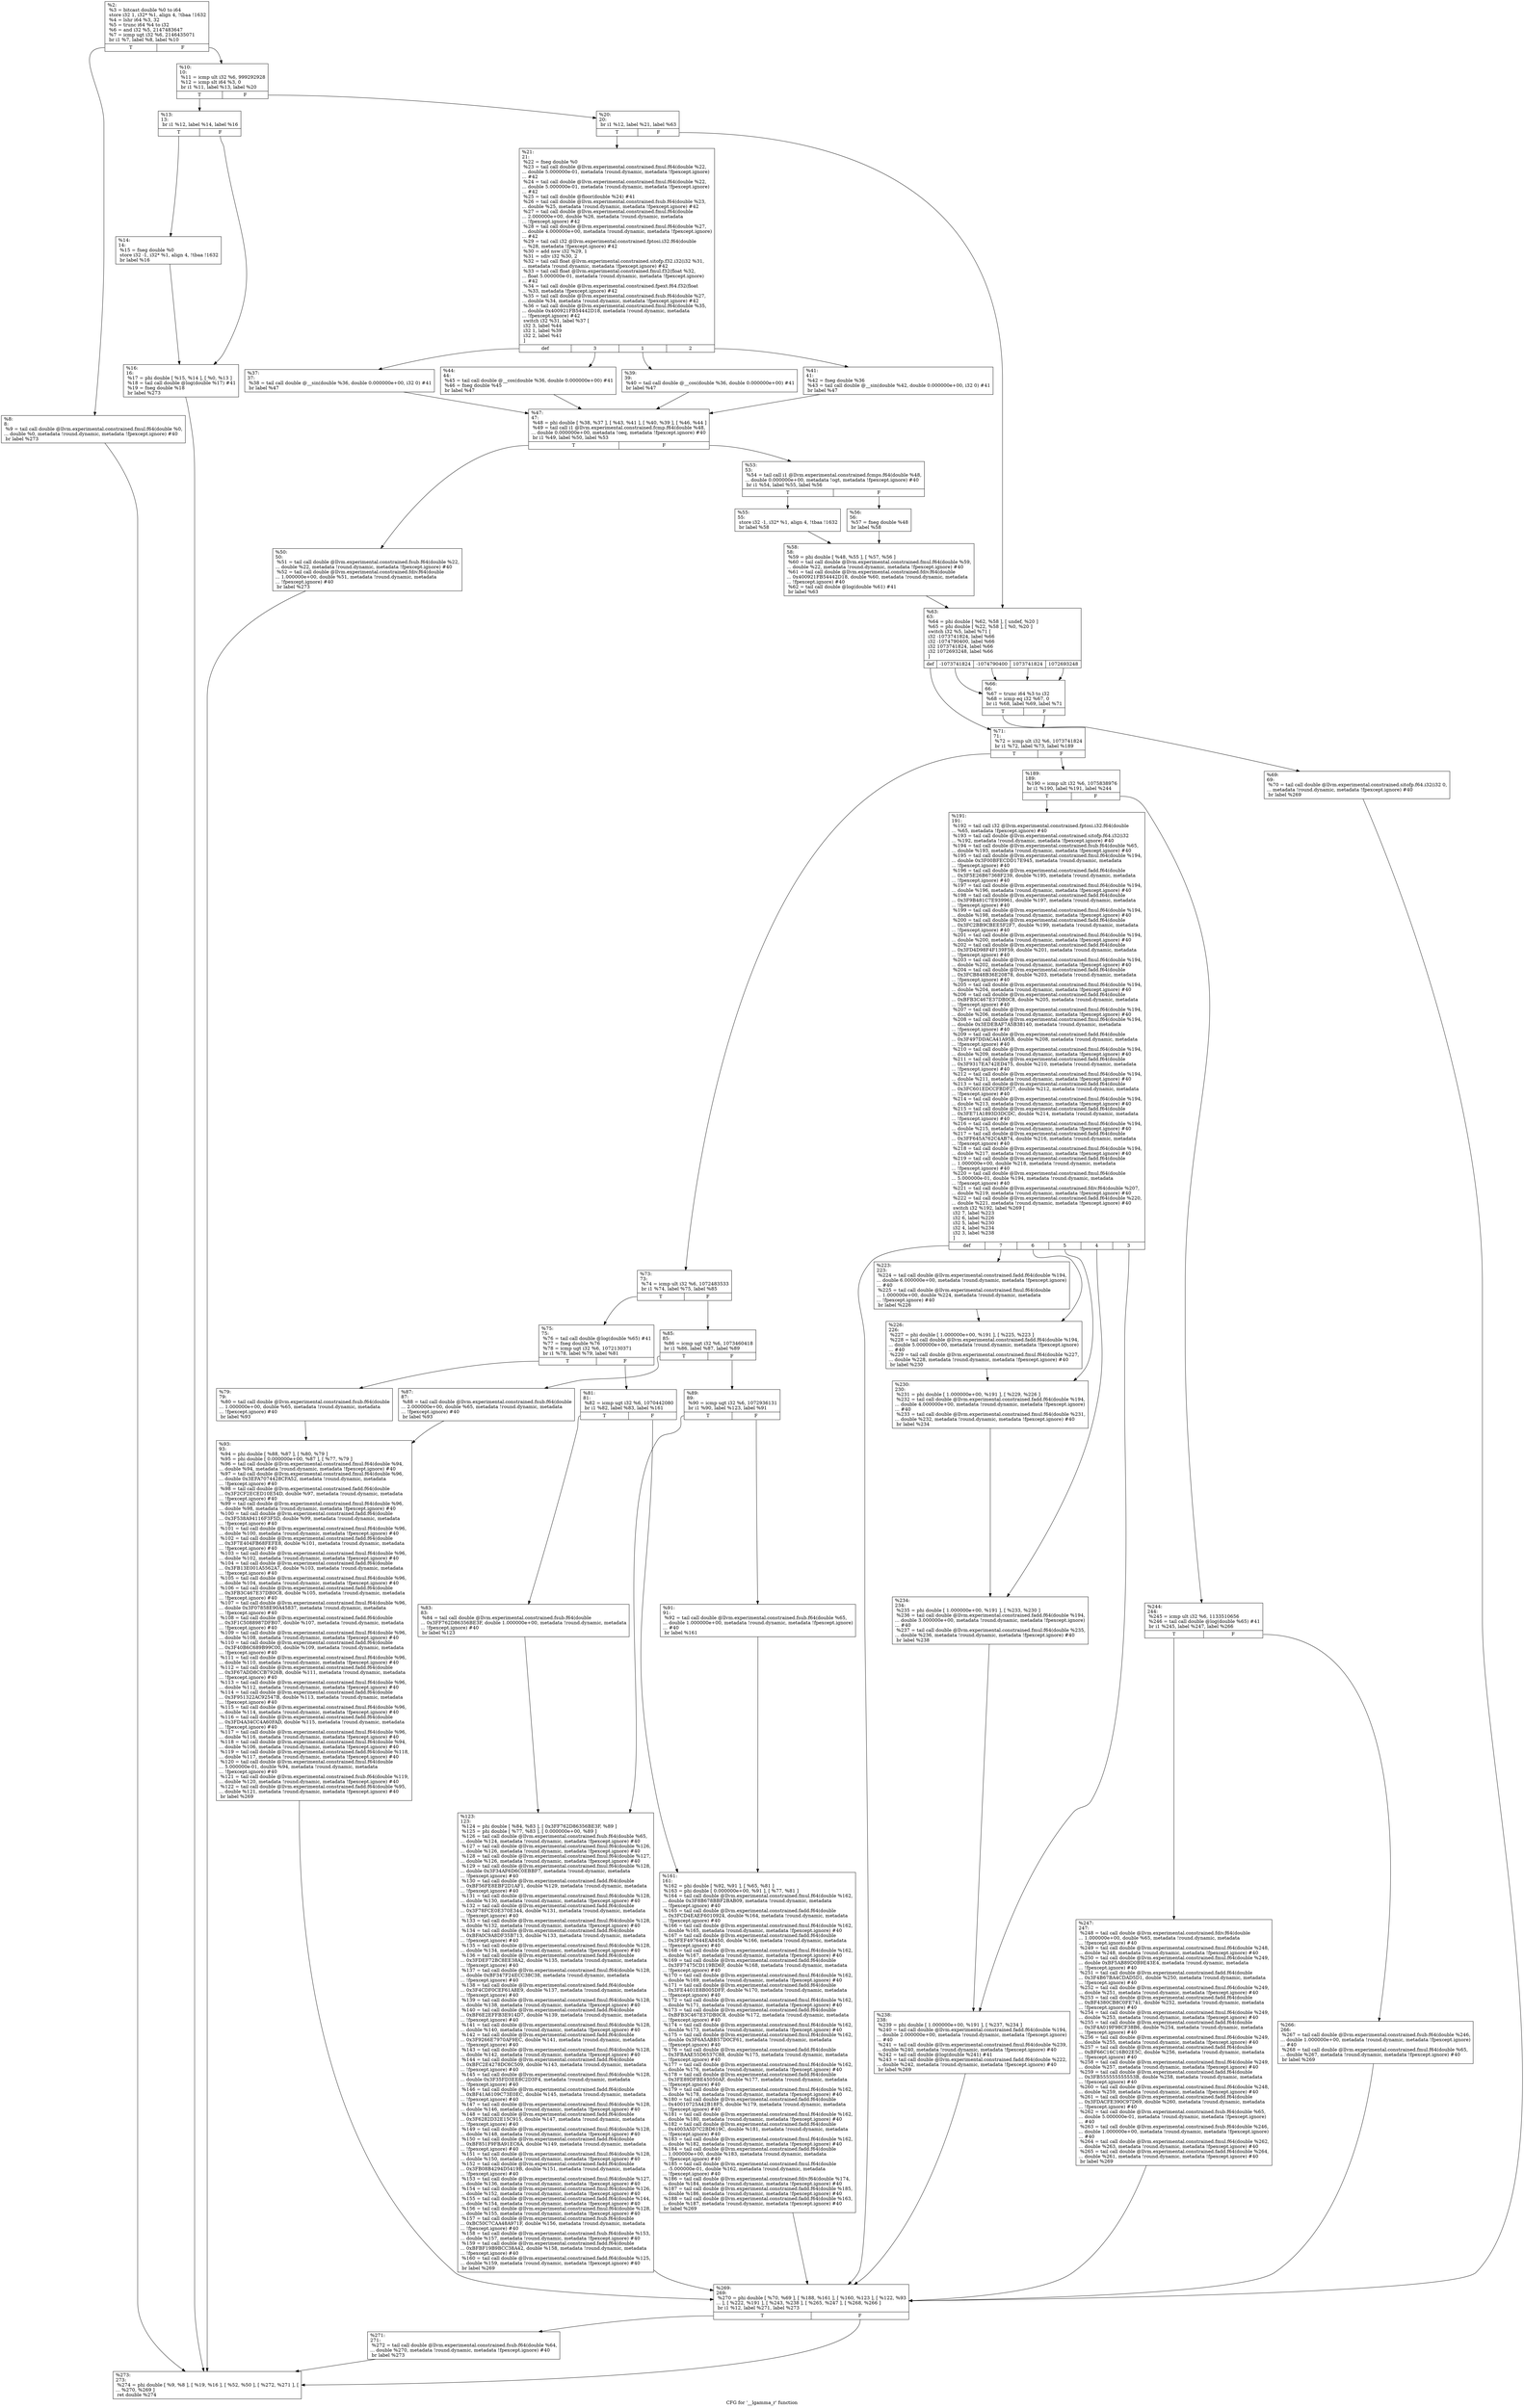 digraph "CFG for '__lgamma_r' function" {
	label="CFG for '__lgamma_r' function";

	Node0x1dcf0c0 [shape=record,label="{%2:\l  %3 = bitcast double %0 to i64\l  store i32 1, i32* %1, align 4, !tbaa !1632\l  %4 = lshr i64 %3, 32\l  %5 = trunc i64 %4 to i32\l  %6 = and i32 %5, 2147483647\l  %7 = icmp ugt i32 %6, 2146435071\l  br i1 %7, label %8, label %10\l|{<s0>T|<s1>F}}"];
	Node0x1dcf0c0:s0 -> Node0x1dcf110;
	Node0x1dcf0c0:s1 -> Node0x1dcf680;
	Node0x1dcf110 [shape=record,label="{%8:\l8:                                                \l  %9 = tail call double @llvm.experimental.constrained.fmul.f64(double %0,\l... double %0, metadata !round.dynamic, metadata !fpexcept.ignore) #40\l  br label %273\l}"];
	Node0x1dcf110 -> Node0x1dd0440;
	Node0x1dcf680 [shape=record,label="{%10:\l10:                                               \l  %11 = icmp ult i32 %6, 999292928\l  %12 = icmp slt i64 %3, 0\l  br i1 %11, label %13, label %20\l|{<s0>T|<s1>F}}"];
	Node0x1dcf680:s0 -> Node0x1dcf6d0;
	Node0x1dcf680:s1 -> Node0x1dcf7c0;
	Node0x1dcf6d0 [shape=record,label="{%13:\l13:                                               \l  br i1 %12, label %14, label %16\l|{<s0>T|<s1>F}}"];
	Node0x1dcf6d0:s0 -> Node0x1dcf720;
	Node0x1dcf6d0:s1 -> Node0x1dcf770;
	Node0x1dcf720 [shape=record,label="{%14:\l14:                                               \l  %15 = fneg double %0\l  store i32 -1, i32* %1, align 4, !tbaa !1632\l  br label %16\l}"];
	Node0x1dcf720 -> Node0x1dcf770;
	Node0x1dcf770 [shape=record,label="{%16:\l16:                                               \l  %17 = phi double [ %15, %14 ], [ %0, %13 ]\l  %18 = tail call double @log(double %17) #41\l  %19 = fneg double %18\l  br label %273\l}"];
	Node0x1dcf770 -> Node0x1dd0440;
	Node0x1dcf7c0 [shape=record,label="{%20:\l20:                                               \l  br i1 %12, label %21, label %63\l|{<s0>T|<s1>F}}"];
	Node0x1dcf7c0:s0 -> Node0x1dcf810;
	Node0x1dcf7c0:s1 -> Node0x1dcfb80;
	Node0x1dcf810 [shape=record,label="{%21:\l21:                                               \l  %22 = fneg double %0\l  %23 = tail call double @llvm.experimental.constrained.fmul.f64(double %22,\l... double 5.000000e-01, metadata !round.dynamic, metadata !fpexcept.ignore)\l... #42\l  %24 = tail call double @llvm.experimental.constrained.fmul.f64(double %22,\l... double 5.000000e-01, metadata !round.dynamic, metadata !fpexcept.ignore)\l... #42\l  %25 = tail call double @floor(double %24) #41\l  %26 = tail call double @llvm.experimental.constrained.fsub.f64(double %23,\l... double %25, metadata !round.dynamic, metadata !fpexcept.ignore) #42\l  %27 = tail call double @llvm.experimental.constrained.fmul.f64(double\l... 2.000000e+00, double %26, metadata !round.dynamic, metadata\l... !fpexcept.ignore) #42\l  %28 = tail call double @llvm.experimental.constrained.fmul.f64(double %27,\l... double 4.000000e+00, metadata !round.dynamic, metadata !fpexcept.ignore)\l... #42\l  %29 = tail call i32 @llvm.experimental.constrained.fptosi.i32.f64(double\l... %28, metadata !fpexcept.ignore) #42\l  %30 = add nsw i32 %29, 1\l  %31 = sdiv i32 %30, 2\l  %32 = tail call float @llvm.experimental.constrained.sitofp.f32.i32(i32 %31,\l... metadata !round.dynamic, metadata !fpexcept.ignore) #42\l  %33 = tail call float @llvm.experimental.constrained.fmul.f32(float %32,\l... float 5.000000e-01, metadata !round.dynamic, metadata !fpexcept.ignore)\l... #42\l  %34 = tail call double @llvm.experimental.constrained.fpext.f64.f32(float\l... %33, metadata !fpexcept.ignore) #42\l  %35 = tail call double @llvm.experimental.constrained.fsub.f64(double %27,\l... double %34, metadata !round.dynamic, metadata !fpexcept.ignore) #42\l  %36 = tail call double @llvm.experimental.constrained.fmul.f64(double %35,\l... double 0x400921FB54442D18, metadata !round.dynamic, metadata\l... !fpexcept.ignore) #42\l  switch i32 %31, label %37 [\l    i32 3, label %44\l    i32 1, label %39\l    i32 2, label %41\l  ]\l|{<s0>def|<s1>3|<s2>1|<s3>2}}"];
	Node0x1dcf810:s0 -> Node0x1dcf860;
	Node0x1dcf810:s1 -> Node0x1dcf950;
	Node0x1dcf810:s2 -> Node0x1dcf8b0;
	Node0x1dcf810:s3 -> Node0x1dcf900;
	Node0x1dcf860 [shape=record,label="{%37:\l37:                                               \l  %38 = tail call double @__sin(double %36, double 0.000000e+00, i32 0) #41\l  br label %47\l}"];
	Node0x1dcf860 -> Node0x1dcf9a0;
	Node0x1dcf8b0 [shape=record,label="{%39:\l39:                                               \l  %40 = tail call double @__cos(double %36, double 0.000000e+00) #41\l  br label %47\l}"];
	Node0x1dcf8b0 -> Node0x1dcf9a0;
	Node0x1dcf900 [shape=record,label="{%41:\l41:                                               \l  %42 = fneg double %36\l  %43 = tail call double @__sin(double %42, double 0.000000e+00, i32 0) #41\l  br label %47\l}"];
	Node0x1dcf900 -> Node0x1dcf9a0;
	Node0x1dcf950 [shape=record,label="{%44:\l44:                                               \l  %45 = tail call double @__cos(double %36, double 0.000000e+00) #41\l  %46 = fneg double %45\l  br label %47\l}"];
	Node0x1dcf950 -> Node0x1dcf9a0;
	Node0x1dcf9a0 [shape=record,label="{%47:\l47:                                               \l  %48 = phi double [ %38, %37 ], [ %43, %41 ], [ %40, %39 ], [ %46, %44 ]\l  %49 = tail call i1 @llvm.experimental.constrained.fcmp.f64(double %48,\l... double 0.000000e+00, metadata !oeq, metadata !fpexcept.ignore) #40\l  br i1 %49, label %50, label %53\l|{<s0>T|<s1>F}}"];
	Node0x1dcf9a0:s0 -> Node0x1dcf9f0;
	Node0x1dcf9a0:s1 -> Node0x1dcfa40;
	Node0x1dcf9f0 [shape=record,label="{%50:\l50:                                               \l  %51 = tail call double @llvm.experimental.constrained.fsub.f64(double %22,\l... double %22, metadata !round.dynamic, metadata !fpexcept.ignore) #40\l  %52 = tail call double @llvm.experimental.constrained.fdiv.f64(double\l... 1.000000e+00, double %51, metadata !round.dynamic, metadata\l... !fpexcept.ignore) #40\l  br label %273\l}"];
	Node0x1dcf9f0 -> Node0x1dd0440;
	Node0x1dcfa40 [shape=record,label="{%53:\l53:                                               \l  %54 = tail call i1 @llvm.experimental.constrained.fcmps.f64(double %48,\l... double 0.000000e+00, metadata !ogt, metadata !fpexcept.ignore) #40\l  br i1 %54, label %55, label %56\l|{<s0>T|<s1>F}}"];
	Node0x1dcfa40:s0 -> Node0x1dcfa90;
	Node0x1dcfa40:s1 -> Node0x1dcfae0;
	Node0x1dcfa90 [shape=record,label="{%55:\l55:                                               \l  store i32 -1, i32* %1, align 4, !tbaa !1632\l  br label %58\l}"];
	Node0x1dcfa90 -> Node0x1dcfb30;
	Node0x1dcfae0 [shape=record,label="{%56:\l56:                                               \l  %57 = fneg double %48\l  br label %58\l}"];
	Node0x1dcfae0 -> Node0x1dcfb30;
	Node0x1dcfb30 [shape=record,label="{%58:\l58:                                               \l  %59 = phi double [ %48, %55 ], [ %57, %56 ]\l  %60 = tail call double @llvm.experimental.constrained.fmul.f64(double %59,\l... double %22, metadata !round.dynamic, metadata !fpexcept.ignore) #40\l  %61 = tail call double @llvm.experimental.constrained.fdiv.f64(double\l... 0x400921FB54442D18, double %60, metadata !round.dynamic, metadata\l... !fpexcept.ignore) #40\l  %62 = tail call double @log(double %61) #41\l  br label %63\l}"];
	Node0x1dcfb30 -> Node0x1dcfb80;
	Node0x1dcfb80 [shape=record,label="{%63:\l63:                                               \l  %64 = phi double [ %62, %58 ], [ undef, %20 ]\l  %65 = phi double [ %22, %58 ], [ %0, %20 ]\l  switch i32 %5, label %71 [\l    i32 -1073741824, label %66\l    i32 -1074790400, label %66\l    i32 1073741824, label %66\l    i32 1072693248, label %66\l  ]\l|{<s0>def|<s1>-1073741824|<s2>-1074790400|<s3>1073741824|<s4>1072693248}}"];
	Node0x1dcfb80:s0 -> Node0x1dcfc70;
	Node0x1dcfb80:s1 -> Node0x1dcfbd0;
	Node0x1dcfb80:s2 -> Node0x1dcfbd0;
	Node0x1dcfb80:s3 -> Node0x1dcfbd0;
	Node0x1dcfb80:s4 -> Node0x1dcfbd0;
	Node0x1dcfbd0 [shape=record,label="{%66:\l66:                                               \l  %67 = trunc i64 %3 to i32\l  %68 = icmp eq i32 %67, 0\l  br i1 %68, label %69, label %71\l|{<s0>T|<s1>F}}"];
	Node0x1dcfbd0:s0 -> Node0x1dcfc20;
	Node0x1dcfbd0:s1 -> Node0x1dcfc70;
	Node0x1dcfc20 [shape=record,label="{%69:\l69:                                               \l  %70 = tail call double @llvm.experimental.constrained.sitofp.f64.i32(i32 0,\l... metadata !round.dynamic, metadata !fpexcept.ignore) #40\l  br label %269\l}"];
	Node0x1dcfc20 -> Node0x1dd03a0;
	Node0x1dcfc70 [shape=record,label="{%71:\l71:                                               \l  %72 = icmp ult i32 %6, 1073741824\l  br i1 %72, label %73, label %189\l|{<s0>T|<s1>F}}"];
	Node0x1dcfc70:s0 -> Node0x1dcfcc0;
	Node0x1dcfc70:s1 -> Node0x1dd0080;
	Node0x1dcfcc0 [shape=record,label="{%73:\l73:                                               \l  %74 = icmp ult i32 %6, 1072483533\l  br i1 %74, label %75, label %85\l|{<s0>T|<s1>F}}"];
	Node0x1dcfcc0:s0 -> Node0x1dcfd10;
	Node0x1dcfcc0:s1 -> Node0x1dcfe50;
	Node0x1dcfd10 [shape=record,label="{%75:\l75:                                               \l  %76 = tail call double @log(double %65) #41\l  %77 = fneg double %76\l  %78 = icmp ugt i32 %6, 1072130371\l  br i1 %78, label %79, label %81\l|{<s0>T|<s1>F}}"];
	Node0x1dcfd10:s0 -> Node0x1dcfd60;
	Node0x1dcfd10:s1 -> Node0x1dcfdb0;
	Node0x1dcfd60 [shape=record,label="{%79:\l79:                                               \l  %80 = tail call double @llvm.experimental.constrained.fsub.f64(double\l... 1.000000e+00, double %65, metadata !round.dynamic, metadata\l... !fpexcept.ignore) #40\l  br label %93\l}"];
	Node0x1dcfd60 -> Node0x1dcff90;
	Node0x1dcfdb0 [shape=record,label="{%81:\l81:                                               \l  %82 = icmp ugt i32 %6, 1070442080\l  br i1 %82, label %83, label %161\l|{<s0>T|<s1>F}}"];
	Node0x1dcfdb0:s0 -> Node0x1dcfe00;
	Node0x1dcfdb0:s1 -> Node0x1dd0030;
	Node0x1dcfe00 [shape=record,label="{%83:\l83:                                               \l  %84 = tail call double @llvm.experimental.constrained.fsub.f64(double\l... 0x3FF762D86356BE3F, double 1.000000e+00, metadata !round.dynamic, metadata\l... !fpexcept.ignore) #40\l  br label %123\l}"];
	Node0x1dcfe00 -> Node0x1dcffe0;
	Node0x1dcfe50 [shape=record,label="{%85:\l85:                                               \l  %86 = icmp ugt i32 %6, 1073460418\l  br i1 %86, label %87, label %89\l|{<s0>T|<s1>F}}"];
	Node0x1dcfe50:s0 -> Node0x1dcfea0;
	Node0x1dcfe50:s1 -> Node0x1dcfef0;
	Node0x1dcfea0 [shape=record,label="{%87:\l87:                                               \l  %88 = tail call double @llvm.experimental.constrained.fsub.f64(double\l... 2.000000e+00, double %65, metadata !round.dynamic, metadata\l... !fpexcept.ignore) #40\l  br label %93\l}"];
	Node0x1dcfea0 -> Node0x1dcff90;
	Node0x1dcfef0 [shape=record,label="{%89:\l89:                                               \l  %90 = icmp ugt i32 %6, 1072936131\l  br i1 %90, label %123, label %91\l|{<s0>T|<s1>F}}"];
	Node0x1dcfef0:s0 -> Node0x1dcffe0;
	Node0x1dcfef0:s1 -> Node0x1dcff40;
	Node0x1dcff40 [shape=record,label="{%91:\l91:                                               \l  %92 = tail call double @llvm.experimental.constrained.fsub.f64(double %65,\l... double 1.000000e+00, metadata !round.dynamic, metadata !fpexcept.ignore)\l... #40\l  br label %161\l}"];
	Node0x1dcff40 -> Node0x1dd0030;
	Node0x1dcff90 [shape=record,label="{%93:\l93:                                               \l  %94 = phi double [ %88, %87 ], [ %80, %79 ]\l  %95 = phi double [ 0.000000e+00, %87 ], [ %77, %79 ]\l  %96 = tail call double @llvm.experimental.constrained.fmul.f64(double %94,\l... double %94, metadata !round.dynamic, metadata !fpexcept.ignore) #40\l  %97 = tail call double @llvm.experimental.constrained.fmul.f64(double %96,\l... double 0x3EFA7074428CFA52, metadata !round.dynamic, metadata\l... !fpexcept.ignore) #40\l  %98 = tail call double @llvm.experimental.constrained.fadd.f64(double\l... 0x3F2CF2ECED10E54D, double %97, metadata !round.dynamic, metadata\l... !fpexcept.ignore) #40\l  %99 = tail call double @llvm.experimental.constrained.fmul.f64(double %96,\l... double %98, metadata !round.dynamic, metadata !fpexcept.ignore) #40\l  %100 = tail call double @llvm.experimental.constrained.fadd.f64(double\l... 0x3F538A94116F3F5D, double %99, metadata !round.dynamic, metadata\l... !fpexcept.ignore) #40\l  %101 = tail call double @llvm.experimental.constrained.fmul.f64(double %96,\l... double %100, metadata !round.dynamic, metadata !fpexcept.ignore) #40\l  %102 = tail call double @llvm.experimental.constrained.fadd.f64(double\l... 0x3F7E404FB68FEFE8, double %101, metadata !round.dynamic, metadata\l... !fpexcept.ignore) #40\l  %103 = tail call double @llvm.experimental.constrained.fmul.f64(double %96,\l... double %102, metadata !round.dynamic, metadata !fpexcept.ignore) #40\l  %104 = tail call double @llvm.experimental.constrained.fadd.f64(double\l... 0x3FB13E001A5562A7, double %103, metadata !round.dynamic, metadata\l... !fpexcept.ignore) #40\l  %105 = tail call double @llvm.experimental.constrained.fmul.f64(double %96,\l... double %104, metadata !round.dynamic, metadata !fpexcept.ignore) #40\l  %106 = tail call double @llvm.experimental.constrained.fadd.f64(double\l... 0x3FB3C467E37DB0C8, double %105, metadata !round.dynamic, metadata\l... !fpexcept.ignore) #40\l  %107 = tail call double @llvm.experimental.constrained.fmul.f64(double %96,\l... double 0x3F07858E90A45837, metadata !round.dynamic, metadata\l... !fpexcept.ignore) #40\l  %108 = tail call double @llvm.experimental.constrained.fadd.f64(double\l... 0x3F1C5088987DFB07, double %107, metadata !round.dynamic, metadata\l... !fpexcept.ignore) #40\l  %109 = tail call double @llvm.experimental.constrained.fmul.f64(double %96,\l... double %108, metadata !round.dynamic, metadata !fpexcept.ignore) #40\l  %110 = tail call double @llvm.experimental.constrained.fadd.f64(double\l... 0x3F40B6C689B99C00, double %109, metadata !round.dynamic, metadata\l... !fpexcept.ignore) #40\l  %111 = tail call double @llvm.experimental.constrained.fmul.f64(double %96,\l... double %110, metadata !round.dynamic, metadata !fpexcept.ignore) #40\l  %112 = tail call double @llvm.experimental.constrained.fadd.f64(double\l... 0x3F67ADD8CCB7926B, double %111, metadata !round.dynamic, metadata\l... !fpexcept.ignore) #40\l  %113 = tail call double @llvm.experimental.constrained.fmul.f64(double %96,\l... double %112, metadata !round.dynamic, metadata !fpexcept.ignore) #40\l  %114 = tail call double @llvm.experimental.constrained.fadd.f64(double\l... 0x3F951322AC92547B, double %113, metadata !round.dynamic, metadata\l... !fpexcept.ignore) #40\l  %115 = tail call double @llvm.experimental.constrained.fmul.f64(double %96,\l... double %114, metadata !round.dynamic, metadata !fpexcept.ignore) #40\l  %116 = tail call double @llvm.experimental.constrained.fadd.f64(double\l... 0x3FD4A34CC4A60FAD, double %115, metadata !round.dynamic, metadata\l... !fpexcept.ignore) #40\l  %117 = tail call double @llvm.experimental.constrained.fmul.f64(double %96,\l... double %116, metadata !round.dynamic, metadata !fpexcept.ignore) #40\l  %118 = tail call double @llvm.experimental.constrained.fmul.f64(double %94,\l... double %106, metadata !round.dynamic, metadata !fpexcept.ignore) #40\l  %119 = tail call double @llvm.experimental.constrained.fadd.f64(double %118,\l... double %117, metadata !round.dynamic, metadata !fpexcept.ignore) #40\l  %120 = tail call double @llvm.experimental.constrained.fmul.f64(double\l... 5.000000e-01, double %94, metadata !round.dynamic, metadata\l... !fpexcept.ignore) #40\l  %121 = tail call double @llvm.experimental.constrained.fsub.f64(double %119,\l... double %120, metadata !round.dynamic, metadata !fpexcept.ignore) #40\l  %122 = tail call double @llvm.experimental.constrained.fadd.f64(double %95,\l... double %121, metadata !round.dynamic, metadata !fpexcept.ignore) #40\l  br label %269\l}"];
	Node0x1dcff90 -> Node0x1dd03a0;
	Node0x1dcffe0 [shape=record,label="{%123:\l123:                                              \l  %124 = phi double [ %84, %83 ], [ 0x3FF762D86356BE3F, %89 ]\l  %125 = phi double [ %77, %83 ], [ 0.000000e+00, %89 ]\l  %126 = tail call double @llvm.experimental.constrained.fsub.f64(double %65,\l... double %124, metadata !round.dynamic, metadata !fpexcept.ignore) #40\l  %127 = tail call double @llvm.experimental.constrained.fmul.f64(double %126,\l... double %126, metadata !round.dynamic, metadata !fpexcept.ignore) #40\l  %128 = tail call double @llvm.experimental.constrained.fmul.f64(double %127,\l... double %126, metadata !round.dynamic, metadata !fpexcept.ignore) #40\l  %129 = tail call double @llvm.experimental.constrained.fmul.f64(double %128,\l... double 0x3F34AF6D6C0EBBF7, metadata !round.dynamic, metadata\l... !fpexcept.ignore) #40\l  %130 = tail call double @llvm.experimental.constrained.fadd.f64(double\l... 0xBF56FE8EBF2D1AF1, double %129, metadata !round.dynamic, metadata\l... !fpexcept.ignore) #40\l  %131 = tail call double @llvm.experimental.constrained.fmul.f64(double %128,\l... double %130, metadata !round.dynamic, metadata !fpexcept.ignore) #40\l  %132 = tail call double @llvm.experimental.constrained.fadd.f64(double\l... 0x3F78FCE0E370E344, double %131, metadata !round.dynamic, metadata\l... !fpexcept.ignore) #40\l  %133 = tail call double @llvm.experimental.constrained.fmul.f64(double %128,\l... double %132, metadata !round.dynamic, metadata !fpexcept.ignore) #40\l  %134 = tail call double @llvm.experimental.constrained.fadd.f64(double\l... 0xBFA0C9A8DF35B713, double %133, metadata !round.dynamic, metadata\l... !fpexcept.ignore) #40\l  %135 = tail call double @llvm.experimental.constrained.fmul.f64(double %128,\l... double %134, metadata !round.dynamic, metadata !fpexcept.ignore) #40\l  %136 = tail call double @llvm.experimental.constrained.fadd.f64(double\l... 0x3FDEF72BC8EE38A2, double %135, metadata !round.dynamic, metadata\l... !fpexcept.ignore) #40\l  %137 = tail call double @llvm.experimental.constrained.fmul.f64(double %128,\l... double 0xBF347F24ECC38C38, metadata !round.dynamic, metadata\l... !fpexcept.ignore) #40\l  %138 = tail call double @llvm.experimental.constrained.fadd.f64(double\l... 0x3F4CDF0CEF61A8E9, double %137, metadata !round.dynamic, metadata\l... !fpexcept.ignore) #40\l  %139 = tail call double @llvm.experimental.constrained.fmul.f64(double %128,\l... double %138, metadata !round.dynamic, metadata !fpexcept.ignore) #40\l  %140 = tail call double @llvm.experimental.constrained.fadd.f64(double\l... 0xBF6E2EFFB3E914D7, double %139, metadata !round.dynamic, metadata\l... !fpexcept.ignore) #40\l  %141 = tail call double @llvm.experimental.constrained.fmul.f64(double %128,\l... double %140, metadata !round.dynamic, metadata !fpexcept.ignore) #40\l  %142 = tail call double @llvm.experimental.constrained.fadd.f64(double\l... 0x3F9266E7970AF9EC, double %141, metadata !round.dynamic, metadata\l... !fpexcept.ignore) #40\l  %143 = tail call double @llvm.experimental.constrained.fmul.f64(double %128,\l... double %142, metadata !round.dynamic, metadata !fpexcept.ignore) #40\l  %144 = tail call double @llvm.experimental.constrained.fadd.f64(double\l... 0xBFC2E4278DC6C509, double %143, metadata !round.dynamic, metadata\l... !fpexcept.ignore) #40\l  %145 = tail call double @llvm.experimental.constrained.fmul.f64(double %128,\l... double 0x3F35FD3EE8C2D3F4, metadata !round.dynamic, metadata\l... !fpexcept.ignore) #40\l  %146 = tail call double @llvm.experimental.constrained.fadd.f64(double\l... 0xBF41A6109C73E0EC, double %145, metadata !round.dynamic, metadata\l... !fpexcept.ignore) #40\l  %147 = tail call double @llvm.experimental.constrained.fmul.f64(double %128,\l... double %146, metadata !round.dynamic, metadata !fpexcept.ignore) #40\l  %148 = tail call double @llvm.experimental.constrained.fadd.f64(double\l... 0x3F6282D32E15C915, double %147, metadata !round.dynamic, metadata\l... !fpexcept.ignore) #40\l  %149 = tail call double @llvm.experimental.constrained.fmul.f64(double %128,\l... double %148, metadata !round.dynamic, metadata !fpexcept.ignore) #40\l  %150 = tail call double @llvm.experimental.constrained.fadd.f64(double\l... 0xBF851F9FBA91EC6A, double %149, metadata !round.dynamic, metadata\l... !fpexcept.ignore) #40\l  %151 = tail call double @llvm.experimental.constrained.fmul.f64(double %128,\l... double %150, metadata !round.dynamic, metadata !fpexcept.ignore) #40\l  %152 = tail call double @llvm.experimental.constrained.fadd.f64(double\l... 0x3FB08B4294D5419B, double %151, metadata !round.dynamic, metadata\l... !fpexcept.ignore) #40\l  %153 = tail call double @llvm.experimental.constrained.fmul.f64(double %127,\l... double %136, metadata !round.dynamic, metadata !fpexcept.ignore) #40\l  %154 = tail call double @llvm.experimental.constrained.fmul.f64(double %126,\l... double %152, metadata !round.dynamic, metadata !fpexcept.ignore) #40\l  %155 = tail call double @llvm.experimental.constrained.fadd.f64(double %144,\l... double %154, metadata !round.dynamic, metadata !fpexcept.ignore) #40\l  %156 = tail call double @llvm.experimental.constrained.fmul.f64(double %128,\l... double %155, metadata !round.dynamic, metadata !fpexcept.ignore) #40\l  %157 = tail call double @llvm.experimental.constrained.fsub.f64(double\l... 0xBC50C7CAA48A971F, double %156, metadata !round.dynamic, metadata\l... !fpexcept.ignore) #40\l  %158 = tail call double @llvm.experimental.constrained.fsub.f64(double %153,\l... double %157, metadata !round.dynamic, metadata !fpexcept.ignore) #40\l  %159 = tail call double @llvm.experimental.constrained.fadd.f64(double\l... 0xBFBF19B9BCC38A42, double %158, metadata !round.dynamic, metadata\l... !fpexcept.ignore) #40\l  %160 = tail call double @llvm.experimental.constrained.fadd.f64(double %125,\l... double %159, metadata !round.dynamic, metadata !fpexcept.ignore) #40\l  br label %269\l}"];
	Node0x1dcffe0 -> Node0x1dd03a0;
	Node0x1dd0030 [shape=record,label="{%161:\l161:                                              \l  %162 = phi double [ %92, %91 ], [ %65, %81 ]\l  %163 = phi double [ 0.000000e+00, %91 ], [ %77, %81 ]\l  %164 = tail call double @llvm.experimental.constrained.fmul.f64(double %162,\l... double 0x3F8B678BBF2BAB09, metadata !round.dynamic, metadata\l... !fpexcept.ignore) #40\l  %165 = tail call double @llvm.experimental.constrained.fadd.f64(double\l... 0x3FCD4EAEF6010924, double %164, metadata !round.dynamic, metadata\l... !fpexcept.ignore) #40\l  %166 = tail call double @llvm.experimental.constrained.fmul.f64(double %162,\l... double %165, metadata !round.dynamic, metadata !fpexcept.ignore) #40\l  %167 = tail call double @llvm.experimental.constrained.fadd.f64(double\l... 0x3FEF497644EA8450, double %166, metadata !round.dynamic, metadata\l... !fpexcept.ignore) #40\l  %168 = tail call double @llvm.experimental.constrained.fmul.f64(double %162,\l... double %167, metadata !round.dynamic, metadata !fpexcept.ignore) #40\l  %169 = tail call double @llvm.experimental.constrained.fadd.f64(double\l... 0x3FF7475CD119BD6F, double %168, metadata !round.dynamic, metadata\l... !fpexcept.ignore) #40\l  %170 = tail call double @llvm.experimental.constrained.fmul.f64(double %162,\l... double %169, metadata !round.dynamic, metadata !fpexcept.ignore) #40\l  %171 = tail call double @llvm.experimental.constrained.fadd.f64(double\l... 0x3FE4401E8B005DFF, double %170, metadata !round.dynamic, metadata\l... !fpexcept.ignore) #40\l  %172 = tail call double @llvm.experimental.constrained.fmul.f64(double %162,\l... double %171, metadata !round.dynamic, metadata !fpexcept.ignore) #40\l  %173 = tail call double @llvm.experimental.constrained.fadd.f64(double\l... 0xBFB3C467E37DB0C8, double %172, metadata !round.dynamic, metadata\l... !fpexcept.ignore) #40\l  %174 = tail call double @llvm.experimental.constrained.fmul.f64(double %162,\l... double %173, metadata !round.dynamic, metadata !fpexcept.ignore) #40\l  %175 = tail call double @llvm.experimental.constrained.fmul.f64(double %162,\l... double 0x3F6A5ABB57D0CF61, metadata !round.dynamic, metadata\l... !fpexcept.ignore) #40\l  %176 = tail call double @llvm.experimental.constrained.fadd.f64(double\l... 0x3FBAAE55D6537C88, double %175, metadata !round.dynamic, metadata\l... !fpexcept.ignore) #40\l  %177 = tail call double @llvm.experimental.constrained.fmul.f64(double %162,\l... double %176, metadata !round.dynamic, metadata !fpexcept.ignore) #40\l  %178 = tail call double @llvm.experimental.constrained.fadd.f64(double\l... 0x3FE89DFBE45050AF, double %177, metadata !round.dynamic, metadata\l... !fpexcept.ignore) #40\l  %179 = tail call double @llvm.experimental.constrained.fmul.f64(double %162,\l... double %178, metadata !round.dynamic, metadata !fpexcept.ignore) #40\l  %180 = tail call double @llvm.experimental.constrained.fadd.f64(double\l... 0x40010725A42B18F5, double %179, metadata !round.dynamic, metadata\l... !fpexcept.ignore) #40\l  %181 = tail call double @llvm.experimental.constrained.fmul.f64(double %162,\l... double %180, metadata !round.dynamic, metadata !fpexcept.ignore) #40\l  %182 = tail call double @llvm.experimental.constrained.fadd.f64(double\l... 0x4003A5D7C2BD619C, double %181, metadata !round.dynamic, metadata\l... !fpexcept.ignore) #40\l  %183 = tail call double @llvm.experimental.constrained.fmul.f64(double %162,\l... double %182, metadata !round.dynamic, metadata !fpexcept.ignore) #40\l  %184 = tail call double @llvm.experimental.constrained.fadd.f64(double\l... 1.000000e+00, double %183, metadata !round.dynamic, metadata\l... !fpexcept.ignore) #40\l  %185 = tail call double @llvm.experimental.constrained.fmul.f64(double\l... -5.000000e-01, double %162, metadata !round.dynamic, metadata\l... !fpexcept.ignore) #40\l  %186 = tail call double @llvm.experimental.constrained.fdiv.f64(double %174,\l... double %184, metadata !round.dynamic, metadata !fpexcept.ignore) #40\l  %187 = tail call double @llvm.experimental.constrained.fadd.f64(double %185,\l... double %186, metadata !round.dynamic, metadata !fpexcept.ignore) #40\l  %188 = tail call double @llvm.experimental.constrained.fadd.f64(double %163,\l... double %187, metadata !round.dynamic, metadata !fpexcept.ignore) #40\l  br label %269\l}"];
	Node0x1dd0030 -> Node0x1dd03a0;
	Node0x1dd0080 [shape=record,label="{%189:\l189:                                              \l  %190 = icmp ult i32 %6, 1075838976\l  br i1 %190, label %191, label %244\l|{<s0>T|<s1>F}}"];
	Node0x1dd0080:s0 -> Node0x1dd00d0;
	Node0x1dd0080:s1 -> Node0x1dd02b0;
	Node0x1dd00d0 [shape=record,label="{%191:\l191:                                              \l  %192 = tail call i32 @llvm.experimental.constrained.fptosi.i32.f64(double\l... %65, metadata !fpexcept.ignore) #40\l  %193 = tail call double @llvm.experimental.constrained.sitofp.f64.i32(i32\l... %192, metadata !round.dynamic, metadata !fpexcept.ignore) #40\l  %194 = tail call double @llvm.experimental.constrained.fsub.f64(double %65,\l... double %193, metadata !round.dynamic, metadata !fpexcept.ignore) #40\l  %195 = tail call double @llvm.experimental.constrained.fmul.f64(double %194,\l... double 0x3F00BFECDD17E945, metadata !round.dynamic, metadata\l... !fpexcept.ignore) #40\l  %196 = tail call double @llvm.experimental.constrained.fadd.f64(double\l... 0x3F5E26B67368F239, double %195, metadata !round.dynamic, metadata\l... !fpexcept.ignore) #40\l  %197 = tail call double @llvm.experimental.constrained.fmul.f64(double %194,\l... double %196, metadata !round.dynamic, metadata !fpexcept.ignore) #40\l  %198 = tail call double @llvm.experimental.constrained.fadd.f64(double\l... 0x3F9B481C7E939961, double %197, metadata !round.dynamic, metadata\l... !fpexcept.ignore) #40\l  %199 = tail call double @llvm.experimental.constrained.fmul.f64(double %194,\l... double %198, metadata !round.dynamic, metadata !fpexcept.ignore) #40\l  %200 = tail call double @llvm.experimental.constrained.fadd.f64(double\l... 0x3FC2BB9CBEE5F2F7, double %199, metadata !round.dynamic, metadata\l... !fpexcept.ignore) #40\l  %201 = tail call double @llvm.experimental.constrained.fmul.f64(double %194,\l... double %200, metadata !round.dynamic, metadata !fpexcept.ignore) #40\l  %202 = tail call double @llvm.experimental.constrained.fadd.f64(double\l... 0x3FD4D98F4F139F59, double %201, metadata !round.dynamic, metadata\l... !fpexcept.ignore) #40\l  %203 = tail call double @llvm.experimental.constrained.fmul.f64(double %194,\l... double %202, metadata !round.dynamic, metadata !fpexcept.ignore) #40\l  %204 = tail call double @llvm.experimental.constrained.fadd.f64(double\l... 0x3FCB848B36E20878, double %203, metadata !round.dynamic, metadata\l... !fpexcept.ignore) #40\l  %205 = tail call double @llvm.experimental.constrained.fmul.f64(double %194,\l... double %204, metadata !round.dynamic, metadata !fpexcept.ignore) #40\l  %206 = tail call double @llvm.experimental.constrained.fadd.f64(double\l... 0xBFB3C467E37DB0C8, double %205, metadata !round.dynamic, metadata\l... !fpexcept.ignore) #40\l  %207 = tail call double @llvm.experimental.constrained.fmul.f64(double %194,\l... double %206, metadata !round.dynamic, metadata !fpexcept.ignore) #40\l  %208 = tail call double @llvm.experimental.constrained.fmul.f64(double %194,\l... double 0x3EDEBAF7A5B38140, metadata !round.dynamic, metadata\l... !fpexcept.ignore) #40\l  %209 = tail call double @llvm.experimental.constrained.fadd.f64(double\l... 0x3F497DDACA41A95B, double %208, metadata !round.dynamic, metadata\l... !fpexcept.ignore) #40\l  %210 = tail call double @llvm.experimental.constrained.fmul.f64(double %194,\l... double %209, metadata !round.dynamic, metadata !fpexcept.ignore) #40\l  %211 = tail call double @llvm.experimental.constrained.fadd.f64(double\l... 0x3F9317EA742ED475, double %210, metadata !round.dynamic, metadata\l... !fpexcept.ignore) #40\l  %212 = tail call double @llvm.experimental.constrained.fmul.f64(double %194,\l... double %211, metadata !round.dynamic, metadata !fpexcept.ignore) #40\l  %213 = tail call double @llvm.experimental.constrained.fadd.f64(double\l... 0x3FC601EDCCFBDF27, double %212, metadata !round.dynamic, metadata\l... !fpexcept.ignore) #40\l  %214 = tail call double @llvm.experimental.constrained.fmul.f64(double %194,\l... double %213, metadata !round.dynamic, metadata !fpexcept.ignore) #40\l  %215 = tail call double @llvm.experimental.constrained.fadd.f64(double\l... 0x3FE71A1893D3DCDC, double %214, metadata !round.dynamic, metadata\l... !fpexcept.ignore) #40\l  %216 = tail call double @llvm.experimental.constrained.fmul.f64(double %194,\l... double %215, metadata !round.dynamic, metadata !fpexcept.ignore) #40\l  %217 = tail call double @llvm.experimental.constrained.fadd.f64(double\l... 0x3FF645A762C4AB74, double %216, metadata !round.dynamic, metadata\l... !fpexcept.ignore) #40\l  %218 = tail call double @llvm.experimental.constrained.fmul.f64(double %194,\l... double %217, metadata !round.dynamic, metadata !fpexcept.ignore) #40\l  %219 = tail call double @llvm.experimental.constrained.fadd.f64(double\l... 1.000000e+00, double %218, metadata !round.dynamic, metadata\l... !fpexcept.ignore) #40\l  %220 = tail call double @llvm.experimental.constrained.fmul.f64(double\l... 5.000000e-01, double %194, metadata !round.dynamic, metadata\l... !fpexcept.ignore) #40\l  %221 = tail call double @llvm.experimental.constrained.fdiv.f64(double %207,\l... double %219, metadata !round.dynamic, metadata !fpexcept.ignore) #40\l  %222 = tail call double @llvm.experimental.constrained.fadd.f64(double %220,\l... double %221, metadata !round.dynamic, metadata !fpexcept.ignore) #40\l  switch i32 %192, label %269 [\l    i32 7, label %223\l    i32 6, label %226\l    i32 5, label %230\l    i32 4, label %234\l    i32 3, label %238\l  ]\l|{<s0>def|<s1>7|<s2>6|<s3>5|<s4>4|<s5>3}}"];
	Node0x1dd00d0:s0 -> Node0x1dd03a0;
	Node0x1dd00d0:s1 -> Node0x1dd0120;
	Node0x1dd00d0:s2 -> Node0x1dd0170;
	Node0x1dd00d0:s3 -> Node0x1dd01c0;
	Node0x1dd00d0:s4 -> Node0x1dd0210;
	Node0x1dd00d0:s5 -> Node0x1dd0260;
	Node0x1dd0120 [shape=record,label="{%223:\l223:                                              \l  %224 = tail call double @llvm.experimental.constrained.fadd.f64(double %194,\l... double 6.000000e+00, metadata !round.dynamic, metadata !fpexcept.ignore)\l... #40\l  %225 = tail call double @llvm.experimental.constrained.fmul.f64(double\l... 1.000000e+00, double %224, metadata !round.dynamic, metadata\l... !fpexcept.ignore) #40\l  br label %226\l}"];
	Node0x1dd0120 -> Node0x1dd0170;
	Node0x1dd0170 [shape=record,label="{%226:\l226:                                              \l  %227 = phi double [ 1.000000e+00, %191 ], [ %225, %223 ]\l  %228 = tail call double @llvm.experimental.constrained.fadd.f64(double %194,\l... double 5.000000e+00, metadata !round.dynamic, metadata !fpexcept.ignore)\l... #40\l  %229 = tail call double @llvm.experimental.constrained.fmul.f64(double %227,\l... double %228, metadata !round.dynamic, metadata !fpexcept.ignore) #40\l  br label %230\l}"];
	Node0x1dd0170 -> Node0x1dd01c0;
	Node0x1dd01c0 [shape=record,label="{%230:\l230:                                              \l  %231 = phi double [ 1.000000e+00, %191 ], [ %229, %226 ]\l  %232 = tail call double @llvm.experimental.constrained.fadd.f64(double %194,\l... double 4.000000e+00, metadata !round.dynamic, metadata !fpexcept.ignore)\l... #40\l  %233 = tail call double @llvm.experimental.constrained.fmul.f64(double %231,\l... double %232, metadata !round.dynamic, metadata !fpexcept.ignore) #40\l  br label %234\l}"];
	Node0x1dd01c0 -> Node0x1dd0210;
	Node0x1dd0210 [shape=record,label="{%234:\l234:                                              \l  %235 = phi double [ 1.000000e+00, %191 ], [ %233, %230 ]\l  %236 = tail call double @llvm.experimental.constrained.fadd.f64(double %194,\l... double 3.000000e+00, metadata !round.dynamic, metadata !fpexcept.ignore)\l... #40\l  %237 = tail call double @llvm.experimental.constrained.fmul.f64(double %235,\l... double %236, metadata !round.dynamic, metadata !fpexcept.ignore) #40\l  br label %238\l}"];
	Node0x1dd0210 -> Node0x1dd0260;
	Node0x1dd0260 [shape=record,label="{%238:\l238:                                              \l  %239 = phi double [ 1.000000e+00, %191 ], [ %237, %234 ]\l  %240 = tail call double @llvm.experimental.constrained.fadd.f64(double %194,\l... double 2.000000e+00, metadata !round.dynamic, metadata !fpexcept.ignore)\l... #40\l  %241 = tail call double @llvm.experimental.constrained.fmul.f64(double %239,\l... double %240, metadata !round.dynamic, metadata !fpexcept.ignore) #40\l  %242 = tail call double @log(double %241) #41\l  %243 = tail call double @llvm.experimental.constrained.fadd.f64(double %222,\l... double %242, metadata !round.dynamic, metadata !fpexcept.ignore) #40\l  br label %269\l}"];
	Node0x1dd0260 -> Node0x1dd03a0;
	Node0x1dd02b0 [shape=record,label="{%244:\l244:                                              \l  %245 = icmp ult i32 %6, 1133510656\l  %246 = tail call double @log(double %65) #41\l  br i1 %245, label %247, label %266\l|{<s0>T|<s1>F}}"];
	Node0x1dd02b0:s0 -> Node0x1dd0300;
	Node0x1dd02b0:s1 -> Node0x1dd0350;
	Node0x1dd0300 [shape=record,label="{%247:\l247:                                              \l  %248 = tail call double @llvm.experimental.constrained.fdiv.f64(double\l... 1.000000e+00, double %65, metadata !round.dynamic, metadata\l... !fpexcept.ignore) #40\l  %249 = tail call double @llvm.experimental.constrained.fmul.f64(double %248,\l... double %248, metadata !round.dynamic, metadata !fpexcept.ignore) #40\l  %250 = tail call double @llvm.experimental.constrained.fmul.f64(double %249,\l... double 0xBF5AB89D0B9E43E4, metadata !round.dynamic, metadata\l... !fpexcept.ignore) #40\l  %251 = tail call double @llvm.experimental.constrained.fadd.f64(double\l... 0x3F4B67BA4CDAD5D1, double %250, metadata !round.dynamic, metadata\l... !fpexcept.ignore) #40\l  %252 = tail call double @llvm.experimental.constrained.fmul.f64(double %249,\l... double %251, metadata !round.dynamic, metadata !fpexcept.ignore) #40\l  %253 = tail call double @llvm.experimental.constrained.fadd.f64(double\l... 0xBF4380CB8C0FE741, double %252, metadata !round.dynamic, metadata\l... !fpexcept.ignore) #40\l  %254 = tail call double @llvm.experimental.constrained.fmul.f64(double %249,\l... double %253, metadata !round.dynamic, metadata !fpexcept.ignore) #40\l  %255 = tail call double @llvm.experimental.constrained.fadd.f64(double\l... 0x3F4A019F98CF38B6, double %254, metadata !round.dynamic, metadata\l... !fpexcept.ignore) #40\l  %256 = tail call double @llvm.experimental.constrained.fmul.f64(double %249,\l... double %255, metadata !round.dynamic, metadata !fpexcept.ignore) #40\l  %257 = tail call double @llvm.experimental.constrained.fadd.f64(double\l... 0xBF66C16C16B02E5C, double %256, metadata !round.dynamic, metadata\l... !fpexcept.ignore) #40\l  %258 = tail call double @llvm.experimental.constrained.fmul.f64(double %249,\l... double %257, metadata !round.dynamic, metadata !fpexcept.ignore) #40\l  %259 = tail call double @llvm.experimental.constrained.fadd.f64(double\l... 0x3FB555555555553B, double %258, metadata !round.dynamic, metadata\l... !fpexcept.ignore) #40\l  %260 = tail call double @llvm.experimental.constrained.fmul.f64(double %248,\l... double %259, metadata !round.dynamic, metadata !fpexcept.ignore) #40\l  %261 = tail call double @llvm.experimental.constrained.fadd.f64(double\l... 0x3FDACFE390C97D69, double %260, metadata !round.dynamic, metadata\l... !fpexcept.ignore) #40\l  %262 = tail call double @llvm.experimental.constrained.fsub.f64(double %65,\l... double 5.000000e-01, metadata !round.dynamic, metadata !fpexcept.ignore)\l... #40\l  %263 = tail call double @llvm.experimental.constrained.fsub.f64(double %246,\l... double 1.000000e+00, metadata !round.dynamic, metadata !fpexcept.ignore)\l... #40\l  %264 = tail call double @llvm.experimental.constrained.fmul.f64(double %262,\l... double %263, metadata !round.dynamic, metadata !fpexcept.ignore) #40\l  %265 = tail call double @llvm.experimental.constrained.fadd.f64(double %264,\l... double %261, metadata !round.dynamic, metadata !fpexcept.ignore) #40\l  br label %269\l}"];
	Node0x1dd0300 -> Node0x1dd03a0;
	Node0x1dd0350 [shape=record,label="{%266:\l266:                                              \l  %267 = tail call double @llvm.experimental.constrained.fsub.f64(double %246,\l... double 1.000000e+00, metadata !round.dynamic, metadata !fpexcept.ignore)\l... #40\l  %268 = tail call double @llvm.experimental.constrained.fmul.f64(double %65,\l... double %267, metadata !round.dynamic, metadata !fpexcept.ignore) #40\l  br label %269\l}"];
	Node0x1dd0350 -> Node0x1dd03a0;
	Node0x1dd03a0 [shape=record,label="{%269:\l269:                                              \l  %270 = phi double [ %70, %69 ], [ %188, %161 ], [ %160, %123 ], [ %122, %93\l... ], [ %222, %191 ], [ %243, %238 ], [ %265, %247 ], [ %268, %266 ]\l  br i1 %12, label %271, label %273\l|{<s0>T|<s1>F}}"];
	Node0x1dd03a0:s0 -> Node0x1dd03f0;
	Node0x1dd03a0:s1 -> Node0x1dd0440;
	Node0x1dd03f0 [shape=record,label="{%271:\l271:                                              \l  %272 = tail call double @llvm.experimental.constrained.fsub.f64(double %64,\l... double %270, metadata !round.dynamic, metadata !fpexcept.ignore) #40\l  br label %273\l}"];
	Node0x1dd03f0 -> Node0x1dd0440;
	Node0x1dd0440 [shape=record,label="{%273:\l273:                                              \l  %274 = phi double [ %9, %8 ], [ %19, %16 ], [ %52, %50 ], [ %272, %271 ], [\l... %270, %269 ]\l  ret double %274\l}"];
}
